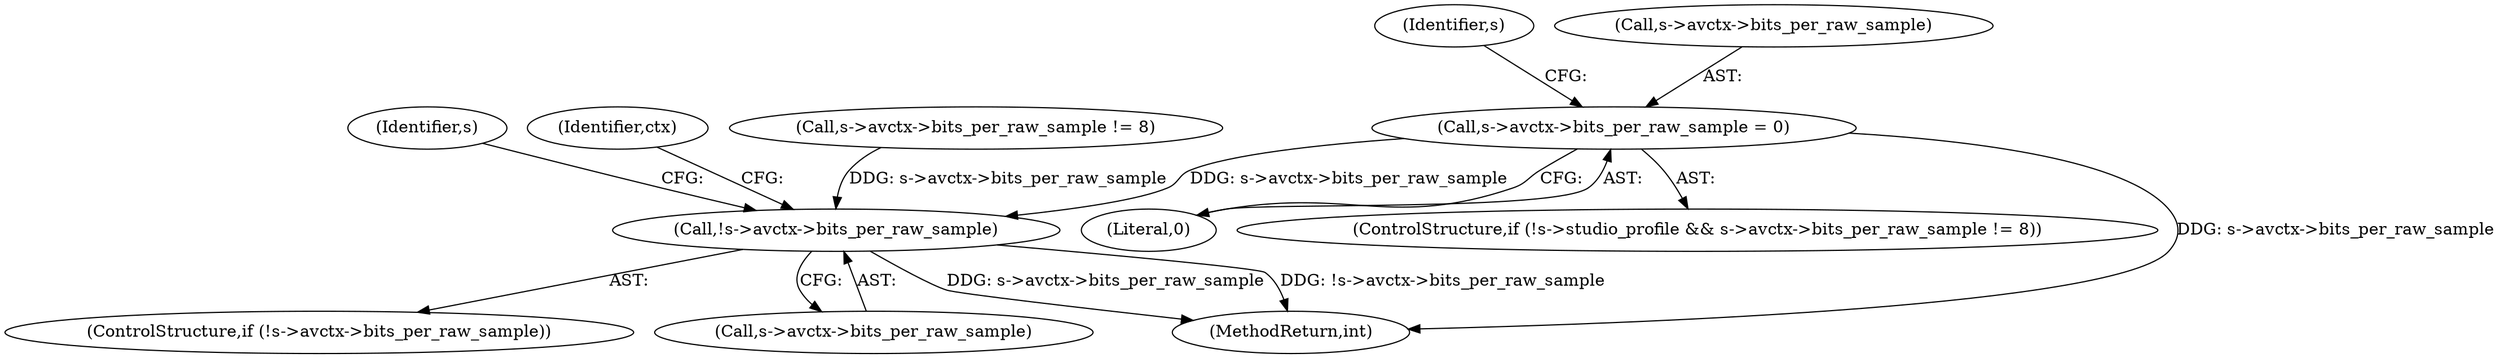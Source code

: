 digraph "0_FFmpeg_2aa9047486dbff12d9e040f917e5f799ed2fd78b@pointer" {
"1000138" [label="(Call,s->avctx->bits_per_raw_sample = 0)"];
"1000753" [label="(Call,!s->avctx->bits_per_raw_sample)"];
"1000144" [label="(Literal,0)"];
"1000149" [label="(Identifier,s)"];
"1000753" [label="(Call,!s->avctx->bits_per_raw_sample)"];
"1000752" [label="(ControlStructure,if (!s->avctx->bits_per_raw_sample))"];
"1000125" [label="(ControlStructure,if (!s->studio_profile && s->avctx->bits_per_raw_sample != 8))"];
"1000762" [label="(Identifier,s)"];
"1000754" [label="(Call,s->avctx->bits_per_raw_sample)"];
"1000770" [label="(Identifier,ctx)"];
"1000131" [label="(Call,s->avctx->bits_per_raw_sample != 8)"];
"1000139" [label="(Call,s->avctx->bits_per_raw_sample)"];
"1000777" [label="(MethodReturn,int)"];
"1000138" [label="(Call,s->avctx->bits_per_raw_sample = 0)"];
"1000138" -> "1000125"  [label="AST: "];
"1000138" -> "1000144"  [label="CFG: "];
"1000139" -> "1000138"  [label="AST: "];
"1000144" -> "1000138"  [label="AST: "];
"1000149" -> "1000138"  [label="CFG: "];
"1000138" -> "1000777"  [label="DDG: s->avctx->bits_per_raw_sample"];
"1000138" -> "1000753"  [label="DDG: s->avctx->bits_per_raw_sample"];
"1000753" -> "1000752"  [label="AST: "];
"1000753" -> "1000754"  [label="CFG: "];
"1000754" -> "1000753"  [label="AST: "];
"1000762" -> "1000753"  [label="CFG: "];
"1000770" -> "1000753"  [label="CFG: "];
"1000753" -> "1000777"  [label="DDG: s->avctx->bits_per_raw_sample"];
"1000753" -> "1000777"  [label="DDG: !s->avctx->bits_per_raw_sample"];
"1000131" -> "1000753"  [label="DDG: s->avctx->bits_per_raw_sample"];
}
